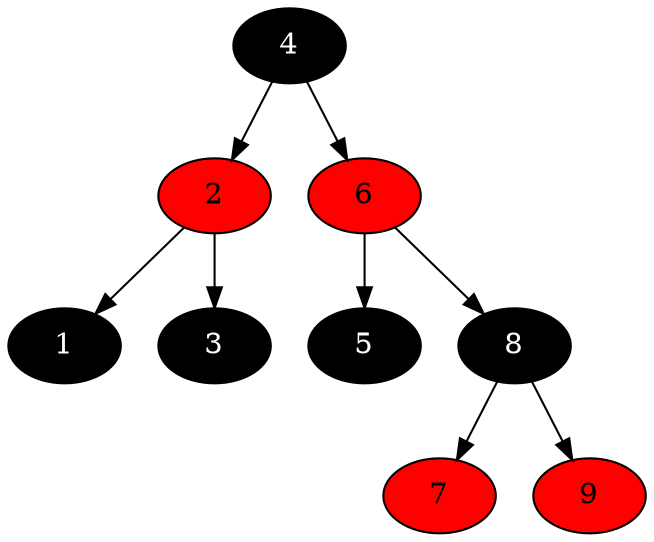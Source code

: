 digraph mentions {
4 -> 2
2 -> 1
2 -> 3
4 -> 6
6 -> 5
6 -> 8
8 -> 7
8 -> 9
4[style=filled, fillcolor=black, fontcolor=white]
2[style=filled, fillcolor=red]
1[style=filled, fillcolor=black, fontcolor=white]
3[style=filled, fillcolor=black, fontcolor=white]
6[style=filled, fillcolor=red]
5[style=filled, fillcolor=black, fontcolor=white]
8[style=filled, fillcolor=black, fontcolor=white]
7[style=filled, fillcolor=red]
9[style=filled, fillcolor=red]
}
